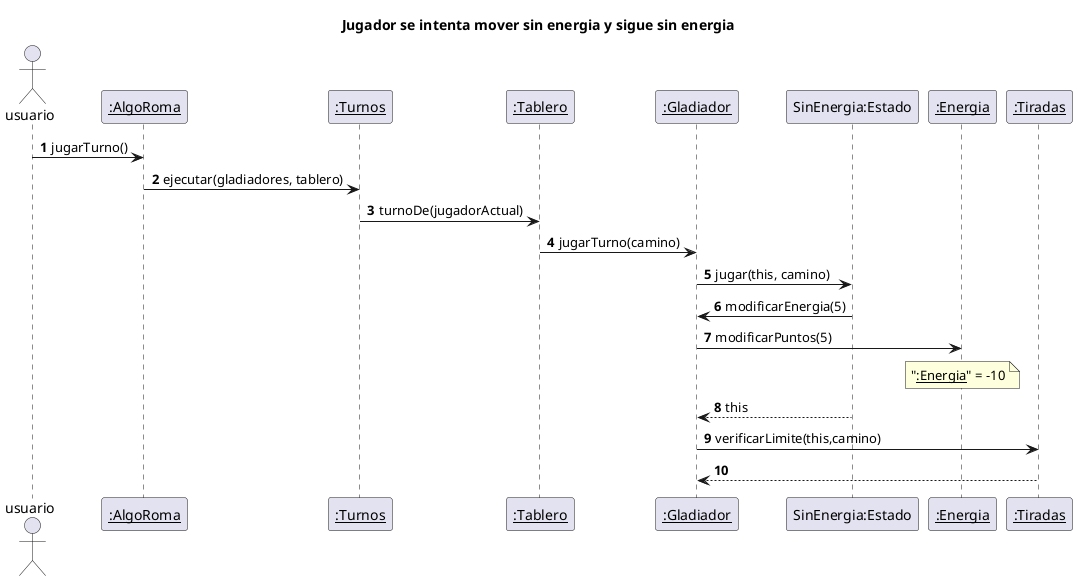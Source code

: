 @startuml
autonumber
title "Jugador se intenta mover sin energia y sigue sin energia"
actor usuario

usuario -> "__:AlgoRoma__": jugarTurno()
"__:AlgoRoma__" -> "__:Turnos__": ejecutar(gladiadores, tablero)
"__:Turnos__" -> "__:Tablero__": turnoDe(jugadorActual)
"__:Tablero__" -> "__:Gladiador__": jugarTurno(camino)
"__:Gladiador__" -> "SinEnergia:Estado": jugar(this, camino)
"SinEnergia:Estado" -> "__:Gladiador__": modificarEnergia(5)
"__:Gladiador__" -> "__:Energia__": modificarPuntos(5)
note over "__:Energia__": "__:Energia__" = -10
"SinEnergia:Estado" --> "__:Gladiador__": this

"__:Gladiador__" -> "__:Tiradas__": verificarLimite(this,camino)
"__:Tiradas__" --> "__:Gladiador__"
@enduml